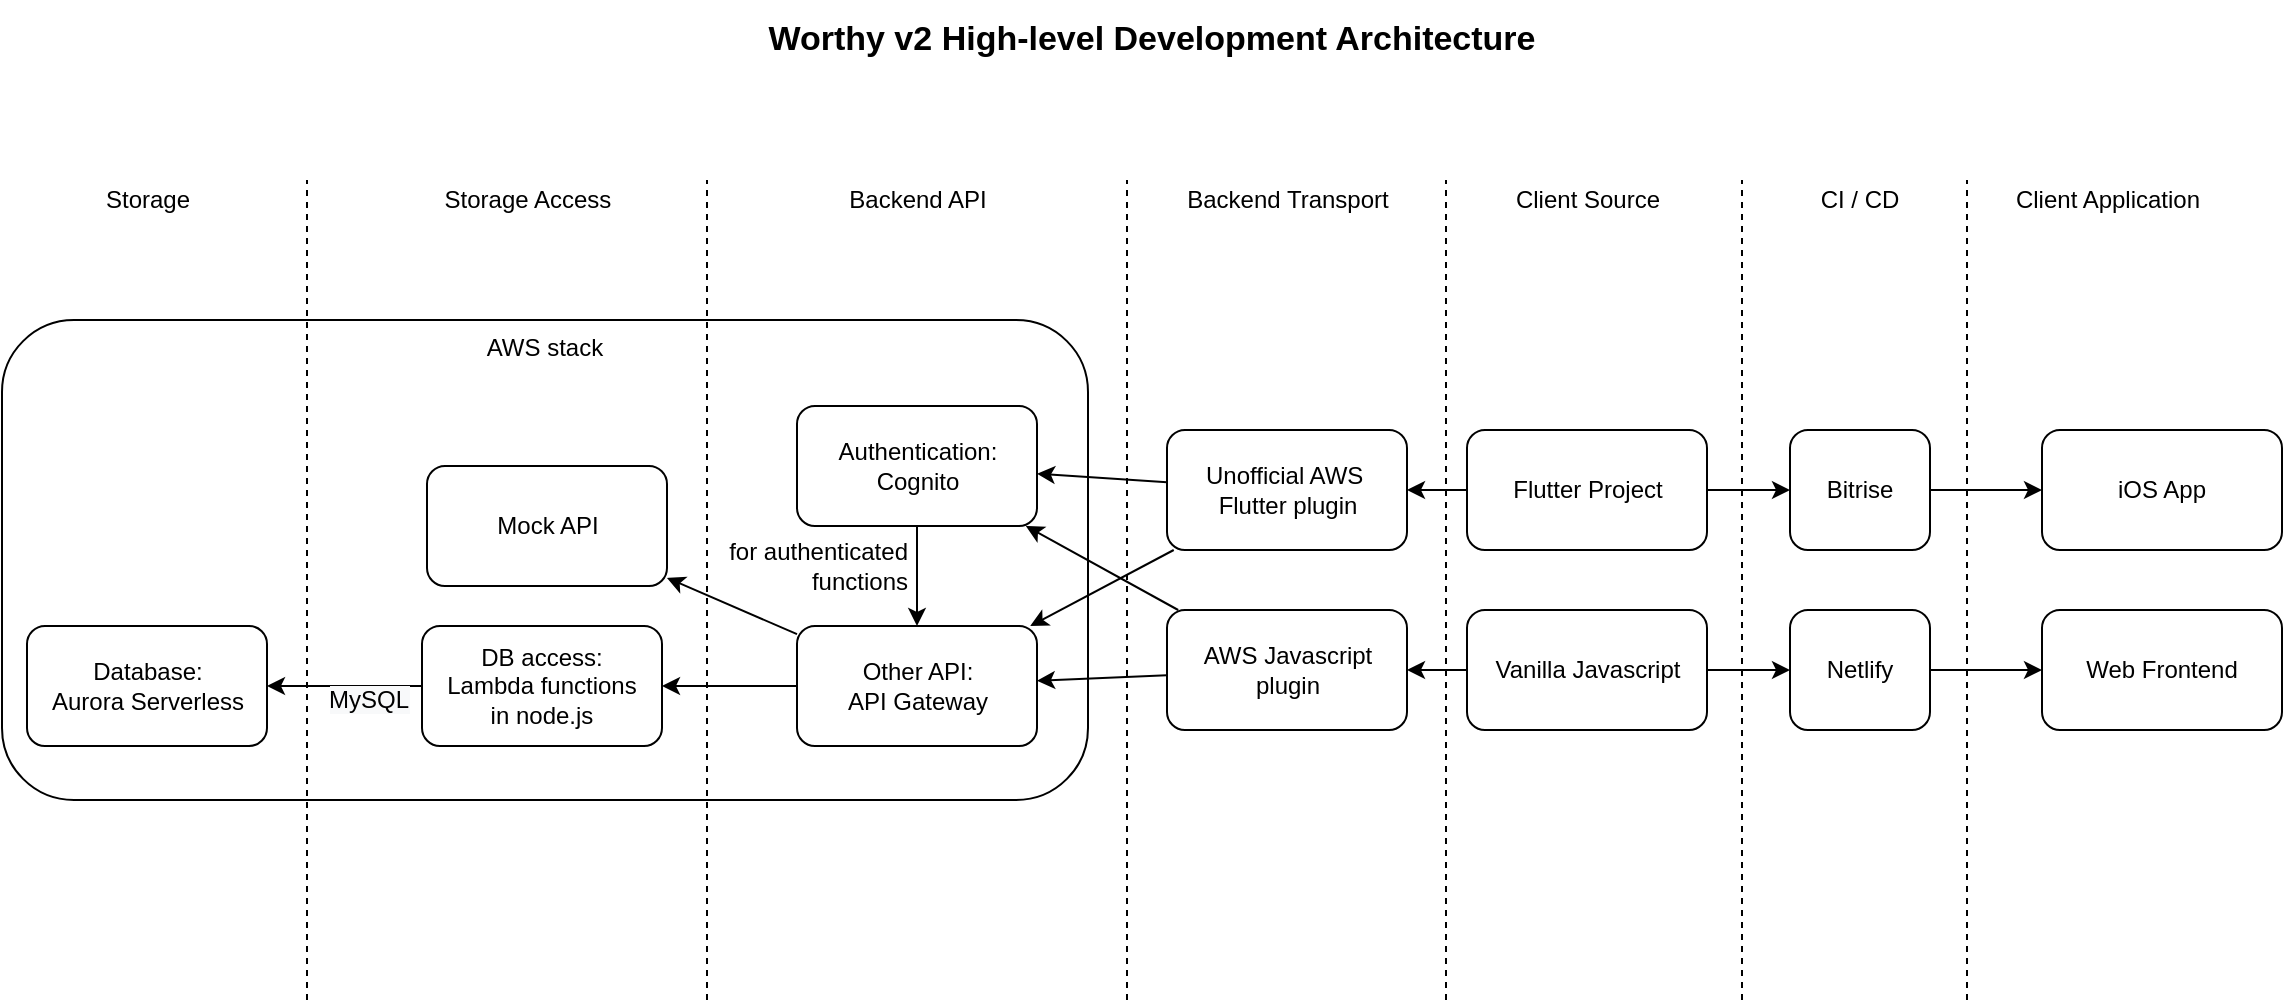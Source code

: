 <mxfile version="11.2.5" type="device" pages="1"><diagram id="zx0m7Dz2coqah5jTU_No" name="Page-1"><mxGraphModel dx="1237" dy="974" grid="1" gridSize="10" guides="1" tooltips="1" connect="1" arrows="1" fold="1" page="1" pageScale="1" pageWidth="1169" pageHeight="827" math="0" shadow="0"><root><mxCell id="0"/><mxCell id="1" parent="0"/><mxCell id="iaWfZGfnEg2ZRROcOWOZ-24" value="" style="endArrow=none;dashed=1;html=1;" edge="1" parent="1"><mxGeometry width="50" height="50" relative="1" as="geometry"><mxPoint x="572.5" y="520" as="sourcePoint"/><mxPoint x="572.5" y="110" as="targetPoint"/></mxGeometry></mxCell><mxCell id="iaWfZGfnEg2ZRROcOWOZ-37" value="" style="endArrow=none;dashed=1;html=1;" edge="1" parent="1"><mxGeometry width="50" height="50" relative="1" as="geometry"><mxPoint x="732.0" y="520" as="sourcePoint"/><mxPoint x="732.0" y="110" as="targetPoint"/></mxGeometry></mxCell><mxCell id="iaWfZGfnEg2ZRROcOWOZ-38" value="" style="endArrow=none;dashed=1;html=1;" edge="1" parent="1"><mxGeometry width="50" height="50" relative="1" as="geometry"><mxPoint x="880.0" y="520" as="sourcePoint"/><mxPoint x="880.0" y="110" as="targetPoint"/></mxGeometry></mxCell><mxCell id="iaWfZGfnEg2ZRROcOWOZ-39" value="" style="endArrow=none;dashed=1;html=1;" edge="1" parent="1"><mxGeometry width="50" height="50" relative="1" as="geometry"><mxPoint x="362.5" y="520" as="sourcePoint"/><mxPoint x="362.5" y="110" as="targetPoint"/></mxGeometry></mxCell><mxCell id="iaWfZGfnEg2ZRROcOWOZ-40" value="" style="endArrow=none;dashed=1;html=1;" edge="1" parent="1"><mxGeometry width="50" height="50" relative="1" as="geometry"><mxPoint x="162.5" y="520" as="sourcePoint"/><mxPoint x="162.5" y="110" as="targetPoint"/></mxGeometry></mxCell><mxCell id="iaWfZGfnEg2ZRROcOWOZ-27" value="&lt;span style=&quot;white-space: normal&quot;&gt;AWS stack&lt;/span&gt;" style="rounded=1;whiteSpace=wrap;html=1;labelBackgroundColor=none;align=center;fillColor=none;verticalAlign=top;movable=1;resizable=1;rotatable=1;deletable=1;editable=1;connectable=1;" vertex="1" parent="1"><mxGeometry x="10" y="180" width="543" height="240" as="geometry"/></mxCell><mxCell id="iaWfZGfnEg2ZRROcOWOZ-32" value="" style="edgeStyle=none;rounded=0;orthogonalLoop=1;jettySize=auto;html=1;" edge="1" parent="1" source="iaWfZGfnEg2ZRROcOWOZ-16" target="iaWfZGfnEg2ZRROcOWOZ-31"><mxGeometry relative="1" as="geometry"/></mxCell><mxCell id="iaWfZGfnEg2ZRROcOWOZ-34" value="&lt;span style=&quot;white-space: normal ; background-color: rgb(248 , 249 , 250)&quot;&gt;MySQL&lt;br&gt;&lt;/span&gt;" style="text;html=1;resizable=0;points=[];align=center;verticalAlign=middle;labelBackgroundColor=#ffffff;" vertex="1" connectable="0" parent="iaWfZGfnEg2ZRROcOWOZ-32"><mxGeometry x="-0.093" y="-4" relative="1" as="geometry"><mxPoint x="8" y="11" as="offset"/></mxGeometry></mxCell><mxCell id="iaWfZGfnEg2ZRROcOWOZ-16" value="DB access:&lt;br&gt;Lambda functions&lt;br&gt;in node.js" style="rounded=1;whiteSpace=wrap;html=1;" vertex="1" parent="1"><mxGeometry x="220" y="333" width="120" height="60" as="geometry"/></mxCell><mxCell id="iaWfZGfnEg2ZRROcOWOZ-31" value="Database:&lt;br&gt;Aurora Serverless" style="rounded=1;whiteSpace=wrap;html=1;" vertex="1" parent="1"><mxGeometry x="22.5" y="333" width="120" height="60" as="geometry"/></mxCell><mxCell id="iaWfZGfnEg2ZRROcOWOZ-10" value="" style="rounded=0;orthogonalLoop=1;jettySize=auto;html=1;" edge="1" parent="1" source="iaWfZGfnEg2ZRROcOWOZ-14" target="iaWfZGfnEg2ZRROcOWOZ-9"><mxGeometry relative="1" as="geometry"/></mxCell><mxCell id="iaWfZGfnEg2ZRROcOWOZ-1" value="iOS App" style="rounded=1;whiteSpace=wrap;html=1;" vertex="1" parent="1"><mxGeometry x="1030" y="235" width="120" height="60" as="geometry"/></mxCell><mxCell id="iaWfZGfnEg2ZRROcOWOZ-18" value="" style="edgeStyle=none;rounded=0;orthogonalLoop=1;jettySize=auto;html=1;" edge="1" parent="1" source="iaWfZGfnEg2ZRROcOWOZ-9" target="iaWfZGfnEg2ZRROcOWOZ-11"><mxGeometry relative="1" as="geometry"/></mxCell><mxCell id="iaWfZGfnEg2ZRROcOWOZ-21" value="for authenticated&lt;br&gt;functions" style="text;html=1;resizable=0;points=[];align=right;verticalAlign=middle;labelBackgroundColor=none;" vertex="1" connectable="0" parent="iaWfZGfnEg2ZRROcOWOZ-18"><mxGeometry x="-0.2" y="1" relative="1" as="geometry"><mxPoint x="-5" as="offset"/></mxGeometry></mxCell><mxCell id="iaWfZGfnEg2ZRROcOWOZ-9" value="Authentication: Cognito" style="rounded=1;whiteSpace=wrap;html=1;" vertex="1" parent="1"><mxGeometry x="407.5" y="223" width="120" height="60" as="geometry"/></mxCell><mxCell id="iaWfZGfnEg2ZRROcOWOZ-23" value="" style="edgeStyle=none;rounded=0;orthogonalLoop=1;jettySize=auto;html=1;" edge="1" parent="1" source="iaWfZGfnEg2ZRROcOWOZ-2" target="iaWfZGfnEg2ZRROcOWOZ-22"><mxGeometry relative="1" as="geometry"/></mxCell><mxCell id="iaWfZGfnEg2ZRROcOWOZ-57" value="" style="edgeStyle=orthogonalEdgeStyle;rounded=0;orthogonalLoop=1;jettySize=auto;html=1;fontSize=17;" edge="1" parent="1" source="iaWfZGfnEg2ZRROcOWOZ-2" target="iaWfZGfnEg2ZRROcOWOZ-56"><mxGeometry relative="1" as="geometry"/></mxCell><mxCell id="iaWfZGfnEg2ZRROcOWOZ-2" value="Vanilla Javascript" style="rounded=1;whiteSpace=wrap;html=1;" vertex="1" parent="1"><mxGeometry x="742.5" y="325" width="120" height="60" as="geometry"/></mxCell><mxCell id="iaWfZGfnEg2ZRROcOWOZ-35" value="Web Frontend" style="rounded=1;whiteSpace=wrap;html=1;" vertex="1" parent="1"><mxGeometry x="1030" y="325" width="120" height="60" as="geometry"/></mxCell><mxCell id="iaWfZGfnEg2ZRROcOWOZ-12" value="" style="edgeStyle=none;rounded=0;orthogonalLoop=1;jettySize=auto;html=1;" edge="1" parent="1" source="iaWfZGfnEg2ZRROcOWOZ-14" target="iaWfZGfnEg2ZRROcOWOZ-11"><mxGeometry relative="1" as="geometry"/></mxCell><mxCell id="iaWfZGfnEg2ZRROcOWOZ-15" value="" style="edgeStyle=none;rounded=0;orthogonalLoop=1;jettySize=auto;html=1;" edge="1" parent="1" source="iaWfZGfnEg2ZRROcOWOZ-3" target="iaWfZGfnEg2ZRROcOWOZ-14"><mxGeometry relative="1" as="geometry"/></mxCell><mxCell id="iaWfZGfnEg2ZRROcOWOZ-3" value="Flutter Project" style="rounded=1;whiteSpace=wrap;html=1;" vertex="1" parent="1"><mxGeometry x="742.5" y="235" width="120" height="60" as="geometry"/></mxCell><mxCell id="iaWfZGfnEg2ZRROcOWOZ-14" value="&lt;span style=&quot;white-space: nowrap&quot;&gt;Unofficial AWS&amp;nbsp;&lt;/span&gt;&lt;br style=&quot;white-space: nowrap&quot;&gt;&lt;span style=&quot;white-space: nowrap&quot;&gt;Flutter plugin&lt;/span&gt;" style="rounded=1;whiteSpace=wrap;html=1;" vertex="1" parent="1"><mxGeometry x="592.5" y="235" width="120" height="60" as="geometry"/></mxCell><mxCell id="iaWfZGfnEg2ZRROcOWOZ-17" value="" style="edgeStyle=none;rounded=0;orthogonalLoop=1;jettySize=auto;html=1;" edge="1" parent="1" source="iaWfZGfnEg2ZRROcOWOZ-11" target="iaWfZGfnEg2ZRROcOWOZ-47"><mxGeometry relative="1" as="geometry"/></mxCell><mxCell id="iaWfZGfnEg2ZRROcOWOZ-48" style="edgeStyle=orthogonalEdgeStyle;rounded=0;orthogonalLoop=1;jettySize=auto;html=1;exitX=0;exitY=0.5;exitDx=0;exitDy=0;entryX=1;entryY=0.5;entryDx=0;entryDy=0;" edge="1" parent="1" source="iaWfZGfnEg2ZRROcOWOZ-11" target="iaWfZGfnEg2ZRROcOWOZ-16"><mxGeometry relative="1" as="geometry"/></mxCell><mxCell id="iaWfZGfnEg2ZRROcOWOZ-11" value="Other API:&lt;br&gt;API Gateway" style="rounded=1;whiteSpace=wrap;html=1;" vertex="1" parent="1"><mxGeometry x="407.5" y="333" width="120" height="60" as="geometry"/></mxCell><mxCell id="iaWfZGfnEg2ZRROcOWOZ-5" value="" style="endArrow=classic;html=1;" edge="1" parent="1" source="iaWfZGfnEg2ZRROcOWOZ-3" target="iaWfZGfnEg2ZRROcOWOZ-54"><mxGeometry width="50" height="50" relative="1" as="geometry"><mxPoint x="952.5" y="165" as="sourcePoint"/><mxPoint x="1002.5" y="115" as="targetPoint"/></mxGeometry></mxCell><mxCell id="iaWfZGfnEg2ZRROcOWOZ-22" value="&lt;span style=&quot;white-space: nowrap&quot;&gt;AWS Javascript&lt;/span&gt;&lt;br style=&quot;white-space: nowrap&quot;&gt;&lt;span style=&quot;white-space: nowrap&quot;&gt;plugin&lt;/span&gt;" style="rounded=1;whiteSpace=wrap;html=1;" vertex="1" parent="1"><mxGeometry x="592.5" y="325" width="120" height="60" as="geometry"/></mxCell><mxCell id="iaWfZGfnEg2ZRROcOWOZ-28" value="" style="edgeStyle=none;rounded=0;orthogonalLoop=1;jettySize=auto;html=1;" edge="1" parent="1" source="iaWfZGfnEg2ZRROcOWOZ-22" target="iaWfZGfnEg2ZRROcOWOZ-11"><mxGeometry relative="1" as="geometry"><mxPoint x="602.5" y="296.081" as="sourcePoint"/><mxPoint x="537.5" y="318.919" as="targetPoint"/></mxGeometry></mxCell><mxCell id="iaWfZGfnEg2ZRROcOWOZ-29" value="" style="edgeStyle=none;rounded=0;orthogonalLoop=1;jettySize=auto;html=1;" edge="1" parent="1" source="iaWfZGfnEg2ZRROcOWOZ-22" target="iaWfZGfnEg2ZRROcOWOZ-9"><mxGeometry relative="1" as="geometry"><mxPoint x="612.5" y="306.081" as="sourcePoint"/><mxPoint x="547.5" y="328.919" as="targetPoint"/></mxGeometry></mxCell><mxCell id="iaWfZGfnEg2ZRROcOWOZ-33" style="edgeStyle=none;rounded=0;orthogonalLoop=1;jettySize=auto;html=1;exitX=0.5;exitY=1;exitDx=0;exitDy=0;" edge="1" parent="1"><mxGeometry relative="1" as="geometry"><mxPoint x="272.5" y="420" as="sourcePoint"/><mxPoint x="272.5" y="420" as="targetPoint"/></mxGeometry></mxCell><mxCell id="iaWfZGfnEg2ZRROcOWOZ-41" value="Client Application" style="text;html=1;strokeColor=none;fillColor=none;align=center;verticalAlign=middle;whiteSpace=wrap;rounded=0;labelBackgroundColor=none;" vertex="1" parent="1"><mxGeometry x="1007.5" y="110" width="110" height="20" as="geometry"/></mxCell><mxCell id="iaWfZGfnEg2ZRROcOWOZ-42" value="Client Source" style="text;html=1;strokeColor=none;fillColor=none;align=center;verticalAlign=middle;whiteSpace=wrap;rounded=0;labelBackgroundColor=none;" vertex="1" parent="1"><mxGeometry x="753.5" y="110" width="98" height="20" as="geometry"/></mxCell><mxCell id="iaWfZGfnEg2ZRROcOWOZ-44" value="Backend Transport" style="text;html=1;strokeColor=none;fillColor=none;align=center;verticalAlign=middle;whiteSpace=wrap;rounded=0;labelBackgroundColor=none;" vertex="1" parent="1"><mxGeometry x="587.5" y="110" width="130" height="20" as="geometry"/></mxCell><mxCell id="iaWfZGfnEg2ZRROcOWOZ-45" value="Backend API" style="text;html=1;strokeColor=none;fillColor=none;align=center;verticalAlign=middle;whiteSpace=wrap;rounded=0;labelBackgroundColor=none;" vertex="1" parent="1"><mxGeometry x="402.5" y="110" width="130" height="20" as="geometry"/></mxCell><mxCell id="iaWfZGfnEg2ZRROcOWOZ-46" value="Storage Access" style="text;html=1;strokeColor=none;fillColor=none;align=center;verticalAlign=middle;whiteSpace=wrap;rounded=0;labelBackgroundColor=none;" vertex="1" parent="1"><mxGeometry x="207.5" y="110" width="130" height="20" as="geometry"/></mxCell><mxCell id="iaWfZGfnEg2ZRROcOWOZ-47" value="Mock API" style="rounded=1;whiteSpace=wrap;html=1;" vertex="1" parent="1"><mxGeometry x="222.5" y="253" width="120" height="60" as="geometry"/></mxCell><mxCell id="iaWfZGfnEg2ZRROcOWOZ-49" value="Storage" style="text;html=1;strokeColor=none;fillColor=none;align=center;verticalAlign=middle;whiteSpace=wrap;rounded=0;labelBackgroundColor=none;" vertex="1" parent="1"><mxGeometry x="17.5" y="110" width="130" height="20" as="geometry"/></mxCell><mxCell id="iaWfZGfnEg2ZRROcOWOZ-50" value="Worthy v2 High-level Development Architecture" style="text;html=1;strokeColor=none;fillColor=none;align=center;verticalAlign=middle;whiteSpace=wrap;rounded=0;labelBackgroundColor=none;fontSize=17;fontStyle=1" vertex="1" parent="1"><mxGeometry x="20" y="20" width="1130" height="40" as="geometry"/></mxCell><mxCell id="iaWfZGfnEg2ZRROcOWOZ-52" value="" style="endArrow=none;dashed=1;html=1;" edge="1" parent="1"><mxGeometry width="50" height="50" relative="1" as="geometry"><mxPoint x="992.5" y="520" as="sourcePoint"/><mxPoint x="992.5" y="110" as="targetPoint"/></mxGeometry></mxCell><mxCell id="iaWfZGfnEg2ZRROcOWOZ-53" value="CI / CD" style="text;html=1;strokeColor=none;fillColor=none;align=center;verticalAlign=middle;whiteSpace=wrap;rounded=0;labelBackgroundColor=none;" vertex="1" parent="1"><mxGeometry x="890" y="110" width="98" height="20" as="geometry"/></mxCell><mxCell id="iaWfZGfnEg2ZRROcOWOZ-55" value="" style="edgeStyle=orthogonalEdgeStyle;rounded=0;orthogonalLoop=1;jettySize=auto;html=1;fontSize=17;" edge="1" parent="1" source="iaWfZGfnEg2ZRROcOWOZ-54" target="iaWfZGfnEg2ZRROcOWOZ-1"><mxGeometry relative="1" as="geometry"/></mxCell><mxCell id="iaWfZGfnEg2ZRROcOWOZ-54" value="Bitrise" style="rounded=1;whiteSpace=wrap;html=1;" vertex="1" parent="1"><mxGeometry x="904" y="235" width="70" height="60" as="geometry"/></mxCell><mxCell id="iaWfZGfnEg2ZRROcOWOZ-58" value="" style="edgeStyle=orthogonalEdgeStyle;rounded=0;orthogonalLoop=1;jettySize=auto;html=1;fontSize=17;" edge="1" parent="1" source="iaWfZGfnEg2ZRROcOWOZ-56" target="iaWfZGfnEg2ZRROcOWOZ-35"><mxGeometry relative="1" as="geometry"/></mxCell><mxCell id="iaWfZGfnEg2ZRROcOWOZ-56" value="Netlify" style="rounded=1;whiteSpace=wrap;html=1;" vertex="1" parent="1"><mxGeometry x="904" y="325" width="70" height="60" as="geometry"/></mxCell></root></mxGraphModel></diagram></mxfile>